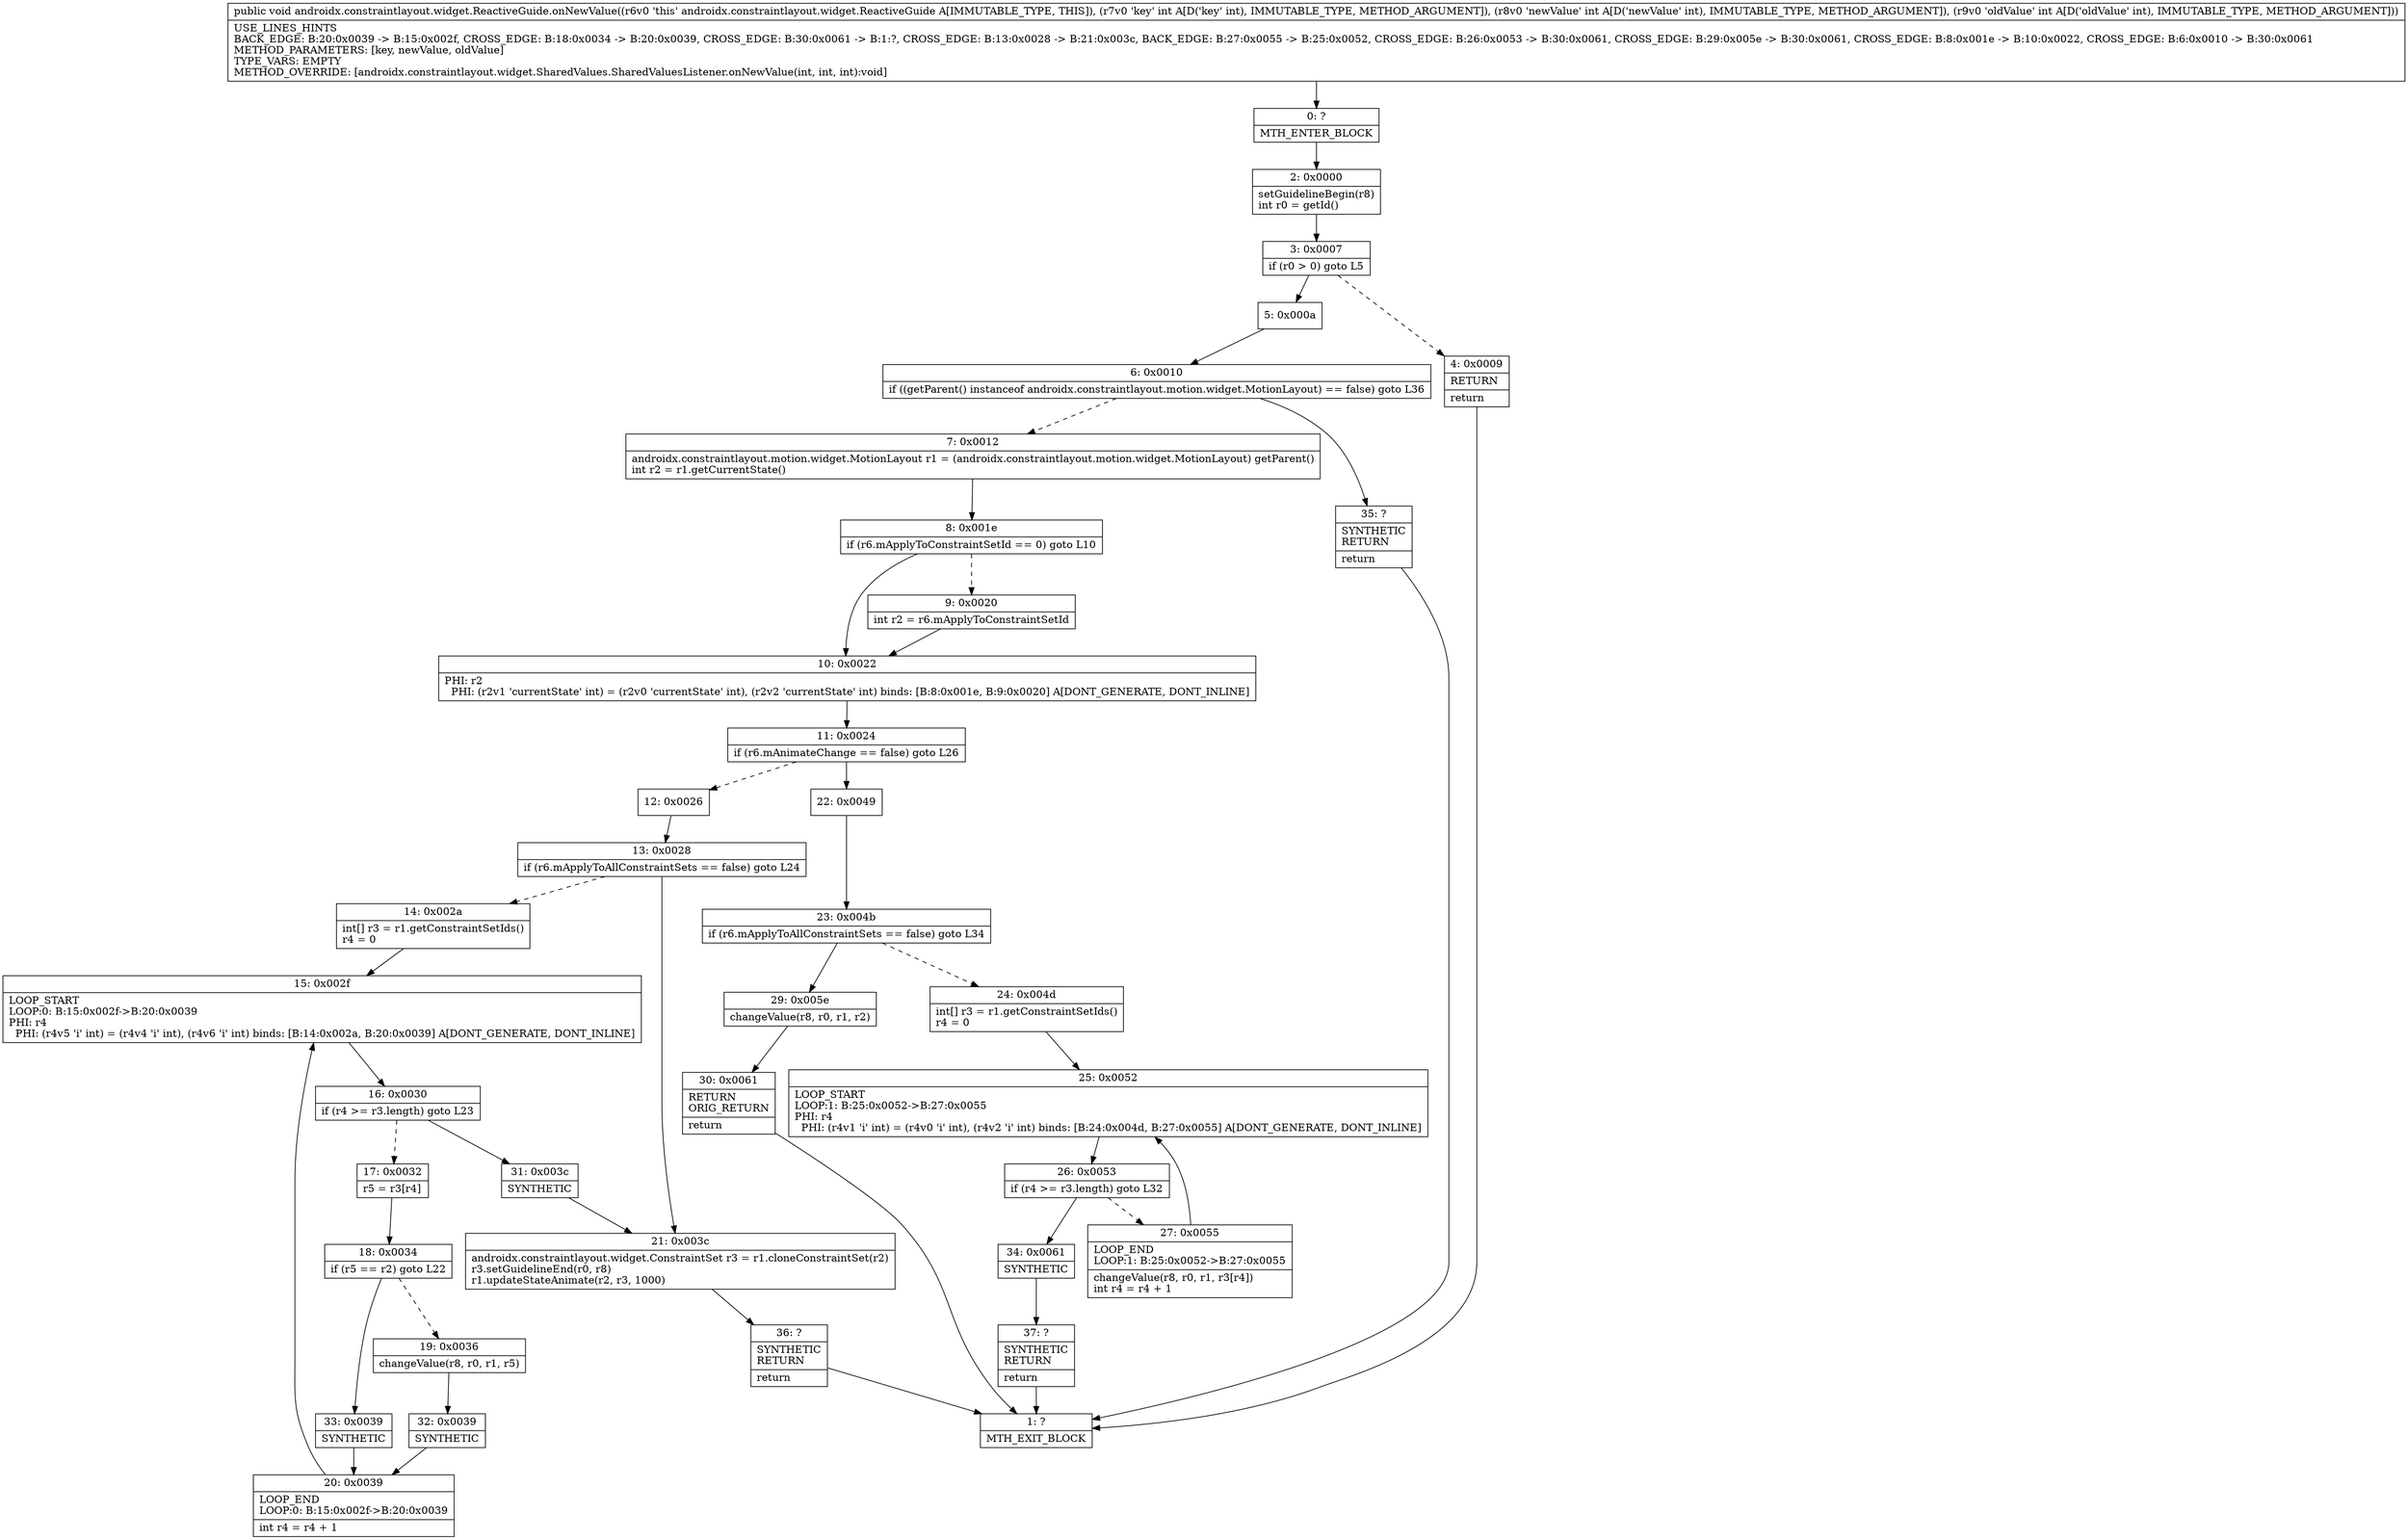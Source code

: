digraph "CFG forandroidx.constraintlayout.widget.ReactiveGuide.onNewValue(III)V" {
Node_0 [shape=record,label="{0\:\ ?|MTH_ENTER_BLOCK\l}"];
Node_2 [shape=record,label="{2\:\ 0x0000|setGuidelineBegin(r8)\lint r0 = getId()\l}"];
Node_3 [shape=record,label="{3\:\ 0x0007|if (r0 \> 0) goto L5\l}"];
Node_4 [shape=record,label="{4\:\ 0x0009|RETURN\l|return\l}"];
Node_1 [shape=record,label="{1\:\ ?|MTH_EXIT_BLOCK\l}"];
Node_5 [shape=record,label="{5\:\ 0x000a}"];
Node_6 [shape=record,label="{6\:\ 0x0010|if ((getParent() instanceof androidx.constraintlayout.motion.widget.MotionLayout) == false) goto L36\l}"];
Node_7 [shape=record,label="{7\:\ 0x0012|androidx.constraintlayout.motion.widget.MotionLayout r1 = (androidx.constraintlayout.motion.widget.MotionLayout) getParent()\lint r2 = r1.getCurrentState()\l}"];
Node_8 [shape=record,label="{8\:\ 0x001e|if (r6.mApplyToConstraintSetId == 0) goto L10\l}"];
Node_9 [shape=record,label="{9\:\ 0x0020|int r2 = r6.mApplyToConstraintSetId\l}"];
Node_10 [shape=record,label="{10\:\ 0x0022|PHI: r2 \l  PHI: (r2v1 'currentState' int) = (r2v0 'currentState' int), (r2v2 'currentState' int) binds: [B:8:0x001e, B:9:0x0020] A[DONT_GENERATE, DONT_INLINE]\l}"];
Node_11 [shape=record,label="{11\:\ 0x0024|if (r6.mAnimateChange == false) goto L26\l}"];
Node_12 [shape=record,label="{12\:\ 0x0026}"];
Node_13 [shape=record,label="{13\:\ 0x0028|if (r6.mApplyToAllConstraintSets == false) goto L24\l}"];
Node_14 [shape=record,label="{14\:\ 0x002a|int[] r3 = r1.getConstraintSetIds()\lr4 = 0\l}"];
Node_15 [shape=record,label="{15\:\ 0x002f|LOOP_START\lLOOP:0: B:15:0x002f\-\>B:20:0x0039\lPHI: r4 \l  PHI: (r4v5 'i' int) = (r4v4 'i' int), (r4v6 'i' int) binds: [B:14:0x002a, B:20:0x0039] A[DONT_GENERATE, DONT_INLINE]\l}"];
Node_16 [shape=record,label="{16\:\ 0x0030|if (r4 \>= r3.length) goto L23\l}"];
Node_17 [shape=record,label="{17\:\ 0x0032|r5 = r3[r4]\l}"];
Node_18 [shape=record,label="{18\:\ 0x0034|if (r5 == r2) goto L22\l}"];
Node_19 [shape=record,label="{19\:\ 0x0036|changeValue(r8, r0, r1, r5)\l}"];
Node_32 [shape=record,label="{32\:\ 0x0039|SYNTHETIC\l}"];
Node_20 [shape=record,label="{20\:\ 0x0039|LOOP_END\lLOOP:0: B:15:0x002f\-\>B:20:0x0039\l|int r4 = r4 + 1\l}"];
Node_33 [shape=record,label="{33\:\ 0x0039|SYNTHETIC\l}"];
Node_31 [shape=record,label="{31\:\ 0x003c|SYNTHETIC\l}"];
Node_21 [shape=record,label="{21\:\ 0x003c|androidx.constraintlayout.widget.ConstraintSet r3 = r1.cloneConstraintSet(r2)\lr3.setGuidelineEnd(r0, r8)\lr1.updateStateAnimate(r2, r3, 1000)\l}"];
Node_36 [shape=record,label="{36\:\ ?|SYNTHETIC\lRETURN\l|return\l}"];
Node_22 [shape=record,label="{22\:\ 0x0049}"];
Node_23 [shape=record,label="{23\:\ 0x004b|if (r6.mApplyToAllConstraintSets == false) goto L34\l}"];
Node_24 [shape=record,label="{24\:\ 0x004d|int[] r3 = r1.getConstraintSetIds()\lr4 = 0\l}"];
Node_25 [shape=record,label="{25\:\ 0x0052|LOOP_START\lLOOP:1: B:25:0x0052\-\>B:27:0x0055\lPHI: r4 \l  PHI: (r4v1 'i' int) = (r4v0 'i' int), (r4v2 'i' int) binds: [B:24:0x004d, B:27:0x0055] A[DONT_GENERATE, DONT_INLINE]\l}"];
Node_26 [shape=record,label="{26\:\ 0x0053|if (r4 \>= r3.length) goto L32\l}"];
Node_27 [shape=record,label="{27\:\ 0x0055|LOOP_END\lLOOP:1: B:25:0x0052\-\>B:27:0x0055\l|changeValue(r8, r0, r1, r3[r4])\lint r4 = r4 + 1\l}"];
Node_34 [shape=record,label="{34\:\ 0x0061|SYNTHETIC\l}"];
Node_37 [shape=record,label="{37\:\ ?|SYNTHETIC\lRETURN\l|return\l}"];
Node_29 [shape=record,label="{29\:\ 0x005e|changeValue(r8, r0, r1, r2)\l}"];
Node_30 [shape=record,label="{30\:\ 0x0061|RETURN\lORIG_RETURN\l|return\l}"];
Node_35 [shape=record,label="{35\:\ ?|SYNTHETIC\lRETURN\l|return\l}"];
MethodNode[shape=record,label="{public void androidx.constraintlayout.widget.ReactiveGuide.onNewValue((r6v0 'this' androidx.constraintlayout.widget.ReactiveGuide A[IMMUTABLE_TYPE, THIS]), (r7v0 'key' int A[D('key' int), IMMUTABLE_TYPE, METHOD_ARGUMENT]), (r8v0 'newValue' int A[D('newValue' int), IMMUTABLE_TYPE, METHOD_ARGUMENT]), (r9v0 'oldValue' int A[D('oldValue' int), IMMUTABLE_TYPE, METHOD_ARGUMENT]))  | USE_LINES_HINTS\lBACK_EDGE: B:20:0x0039 \-\> B:15:0x002f, CROSS_EDGE: B:18:0x0034 \-\> B:20:0x0039, CROSS_EDGE: B:30:0x0061 \-\> B:1:?, CROSS_EDGE: B:13:0x0028 \-\> B:21:0x003c, BACK_EDGE: B:27:0x0055 \-\> B:25:0x0052, CROSS_EDGE: B:26:0x0053 \-\> B:30:0x0061, CROSS_EDGE: B:29:0x005e \-\> B:30:0x0061, CROSS_EDGE: B:8:0x001e \-\> B:10:0x0022, CROSS_EDGE: B:6:0x0010 \-\> B:30:0x0061\lMETHOD_PARAMETERS: [key, newValue, oldValue]\lTYPE_VARS: EMPTY\lMETHOD_OVERRIDE: [androidx.constraintlayout.widget.SharedValues.SharedValuesListener.onNewValue(int, int, int):void]\l}"];
MethodNode -> Node_0;Node_0 -> Node_2;
Node_2 -> Node_3;
Node_3 -> Node_4[style=dashed];
Node_3 -> Node_5;
Node_4 -> Node_1;
Node_5 -> Node_6;
Node_6 -> Node_7[style=dashed];
Node_6 -> Node_35;
Node_7 -> Node_8;
Node_8 -> Node_9[style=dashed];
Node_8 -> Node_10;
Node_9 -> Node_10;
Node_10 -> Node_11;
Node_11 -> Node_12[style=dashed];
Node_11 -> Node_22;
Node_12 -> Node_13;
Node_13 -> Node_14[style=dashed];
Node_13 -> Node_21;
Node_14 -> Node_15;
Node_15 -> Node_16;
Node_16 -> Node_17[style=dashed];
Node_16 -> Node_31;
Node_17 -> Node_18;
Node_18 -> Node_19[style=dashed];
Node_18 -> Node_33;
Node_19 -> Node_32;
Node_32 -> Node_20;
Node_20 -> Node_15;
Node_33 -> Node_20;
Node_31 -> Node_21;
Node_21 -> Node_36;
Node_36 -> Node_1;
Node_22 -> Node_23;
Node_23 -> Node_24[style=dashed];
Node_23 -> Node_29;
Node_24 -> Node_25;
Node_25 -> Node_26;
Node_26 -> Node_27[style=dashed];
Node_26 -> Node_34;
Node_27 -> Node_25;
Node_34 -> Node_37;
Node_37 -> Node_1;
Node_29 -> Node_30;
Node_30 -> Node_1;
Node_35 -> Node_1;
}


